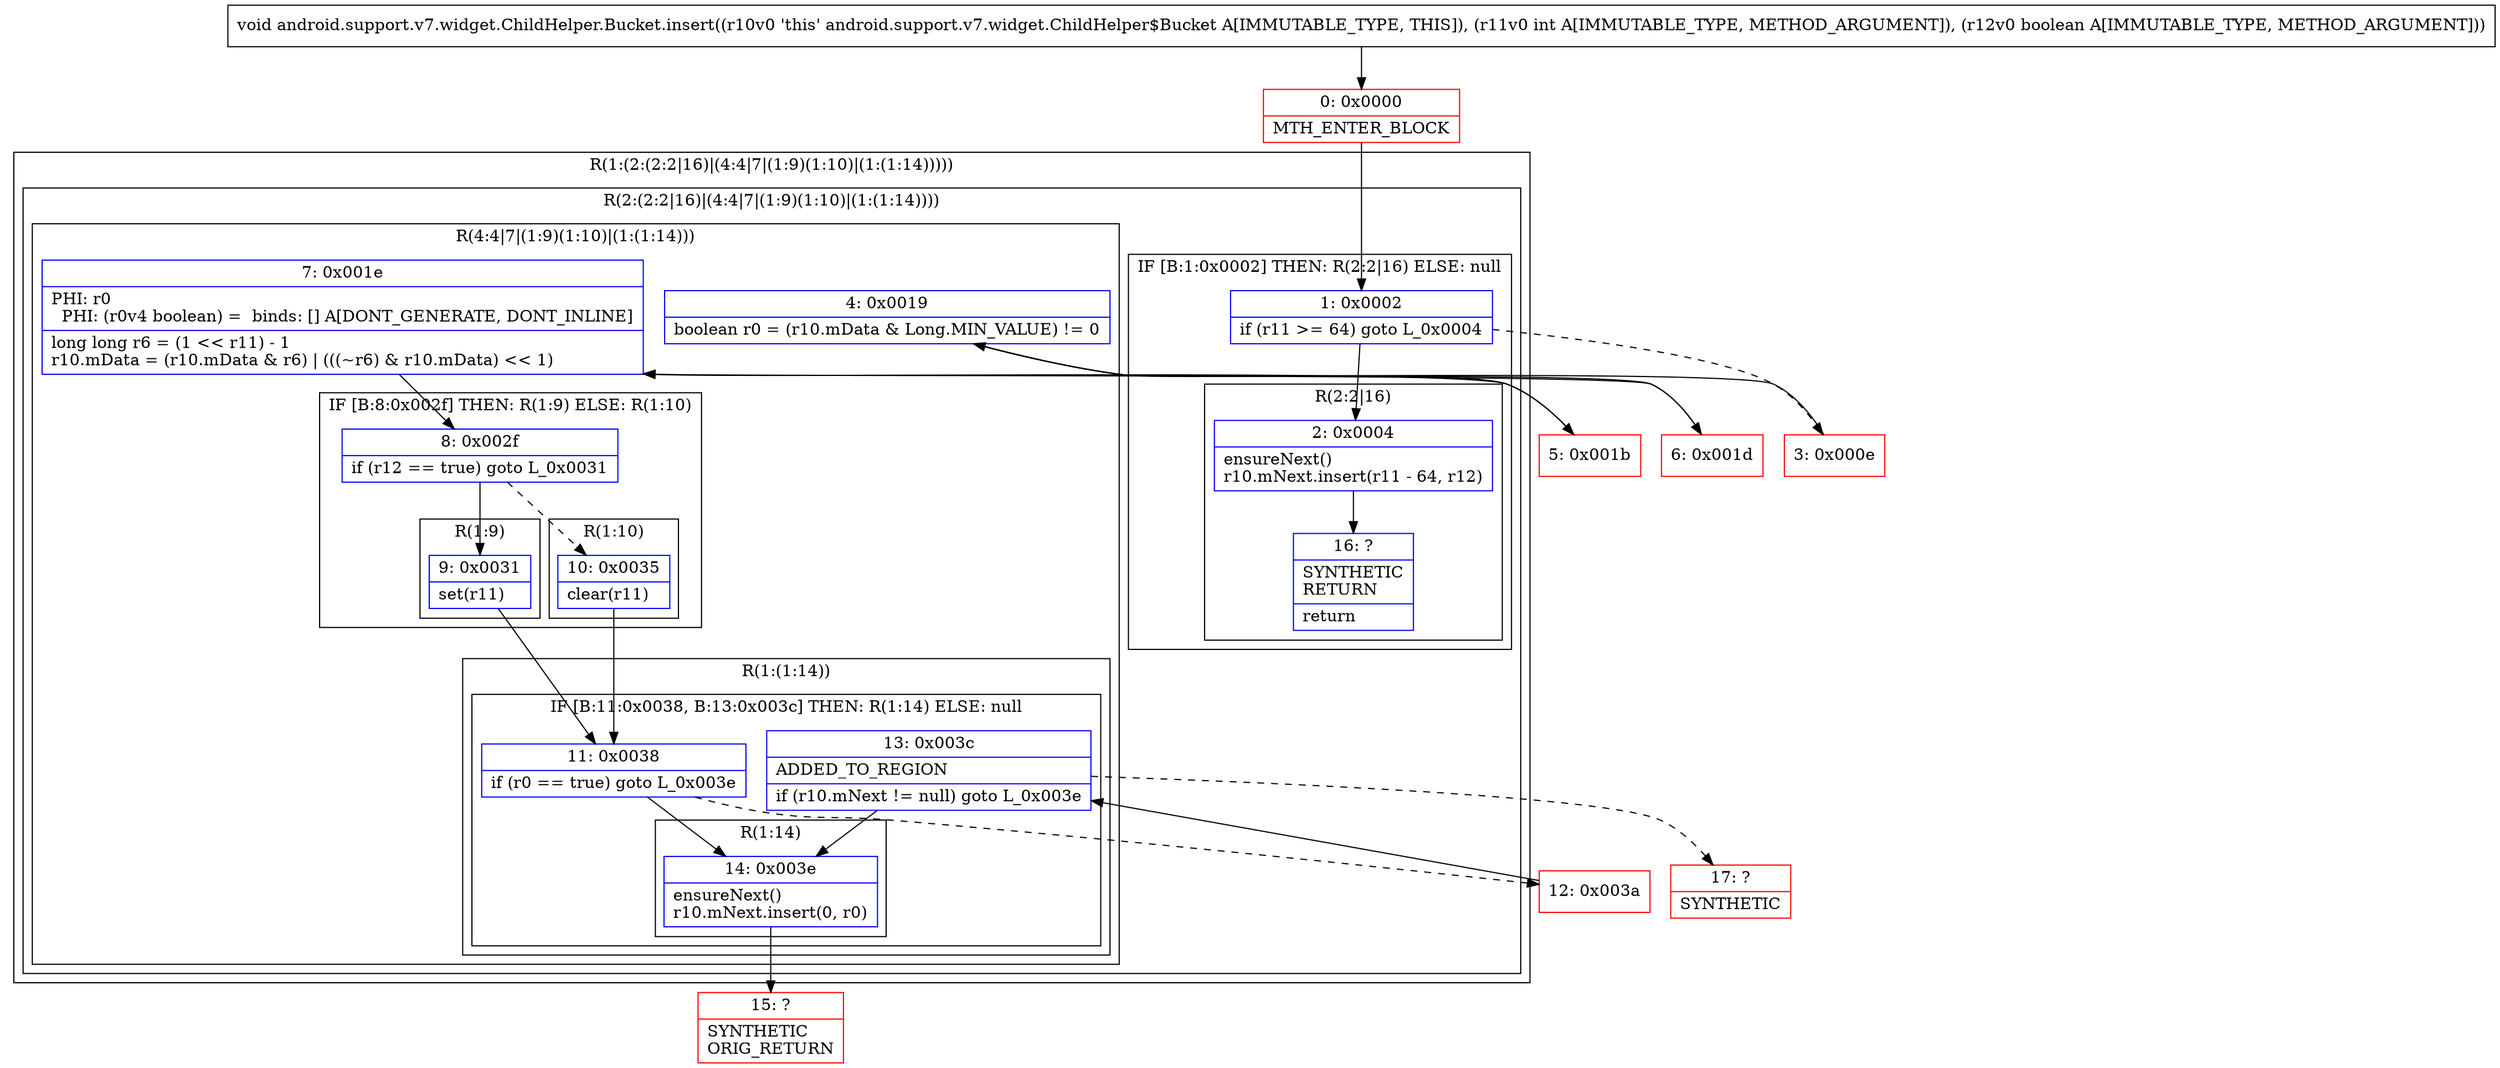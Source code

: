 digraph "CFG forandroid.support.v7.widget.ChildHelper.Bucket.insert(IZ)V" {
subgraph cluster_Region_477072975 {
label = "R(1:(2:(2:2|16)|(4:4|7|(1:9)(1:10)|(1:(1:14)))))";
node [shape=record,color=blue];
subgraph cluster_Region_1098981700 {
label = "R(2:(2:2|16)|(4:4|7|(1:9)(1:10)|(1:(1:14))))";
node [shape=record,color=blue];
subgraph cluster_IfRegion_937649515 {
label = "IF [B:1:0x0002] THEN: R(2:2|16) ELSE: null";
node [shape=record,color=blue];
Node_1 [shape=record,label="{1\:\ 0x0002|if (r11 \>= 64) goto L_0x0004\l}"];
subgraph cluster_Region_2127063662 {
label = "R(2:2|16)";
node [shape=record,color=blue];
Node_2 [shape=record,label="{2\:\ 0x0004|ensureNext()\lr10.mNext.insert(r11 \- 64, r12)\l}"];
Node_16 [shape=record,label="{16\:\ ?|SYNTHETIC\lRETURN\l|return\l}"];
}
}
subgraph cluster_Region_739907109 {
label = "R(4:4|7|(1:9)(1:10)|(1:(1:14)))";
node [shape=record,color=blue];
Node_4 [shape=record,label="{4\:\ 0x0019|boolean r0 = (r10.mData & Long.MIN_VALUE) != 0\l}"];
Node_7 [shape=record,label="{7\:\ 0x001e|PHI: r0 \l  PHI: (r0v4 boolean) =  binds: [] A[DONT_GENERATE, DONT_INLINE]\l|long long r6 = (1 \<\< r11) \- 1\lr10.mData = (r10.mData & r6) \| (((~r6) & r10.mData) \<\< 1)\l}"];
subgraph cluster_IfRegion_515218958 {
label = "IF [B:8:0x002f] THEN: R(1:9) ELSE: R(1:10)";
node [shape=record,color=blue];
Node_8 [shape=record,label="{8\:\ 0x002f|if (r12 == true) goto L_0x0031\l}"];
subgraph cluster_Region_1458964381 {
label = "R(1:9)";
node [shape=record,color=blue];
Node_9 [shape=record,label="{9\:\ 0x0031|set(r11)\l}"];
}
subgraph cluster_Region_2056452117 {
label = "R(1:10)";
node [shape=record,color=blue];
Node_10 [shape=record,label="{10\:\ 0x0035|clear(r11)\l}"];
}
}
subgraph cluster_Region_1203004979 {
label = "R(1:(1:14))";
node [shape=record,color=blue];
subgraph cluster_IfRegion_1877877725 {
label = "IF [B:11:0x0038, B:13:0x003c] THEN: R(1:14) ELSE: null";
node [shape=record,color=blue];
Node_11 [shape=record,label="{11\:\ 0x0038|if (r0 == true) goto L_0x003e\l}"];
Node_13 [shape=record,label="{13\:\ 0x003c|ADDED_TO_REGION\l|if (r10.mNext != null) goto L_0x003e\l}"];
subgraph cluster_Region_1403591099 {
label = "R(1:14)";
node [shape=record,color=blue];
Node_14 [shape=record,label="{14\:\ 0x003e|ensureNext()\lr10.mNext.insert(0, r0)\l}"];
}
}
}
}
}
}
Node_0 [shape=record,color=red,label="{0\:\ 0x0000|MTH_ENTER_BLOCK\l}"];
Node_3 [shape=record,color=red,label="{3\:\ 0x000e}"];
Node_5 [shape=record,color=red,label="{5\:\ 0x001b}"];
Node_6 [shape=record,color=red,label="{6\:\ 0x001d}"];
Node_12 [shape=record,color=red,label="{12\:\ 0x003a}"];
Node_15 [shape=record,color=red,label="{15\:\ ?|SYNTHETIC\lORIG_RETURN\l}"];
Node_17 [shape=record,color=red,label="{17\:\ ?|SYNTHETIC\l}"];
MethodNode[shape=record,label="{void android.support.v7.widget.ChildHelper.Bucket.insert((r10v0 'this' android.support.v7.widget.ChildHelper$Bucket A[IMMUTABLE_TYPE, THIS]), (r11v0 int A[IMMUTABLE_TYPE, METHOD_ARGUMENT]), (r12v0 boolean A[IMMUTABLE_TYPE, METHOD_ARGUMENT])) }"];
MethodNode -> Node_0;
Node_1 -> Node_2;
Node_1 -> Node_3[style=dashed];
Node_2 -> Node_16;
Node_4 -> Node_5;
Node_4 -> Node_6;
Node_7 -> Node_8;
Node_8 -> Node_9;
Node_8 -> Node_10[style=dashed];
Node_9 -> Node_11;
Node_10 -> Node_11;
Node_11 -> Node_12[style=dashed];
Node_11 -> Node_14;
Node_13 -> Node_14;
Node_13 -> Node_17[style=dashed];
Node_14 -> Node_15;
Node_0 -> Node_1;
Node_3 -> Node_4;
Node_5 -> Node_7;
Node_6 -> Node_7;
Node_12 -> Node_13;
}

